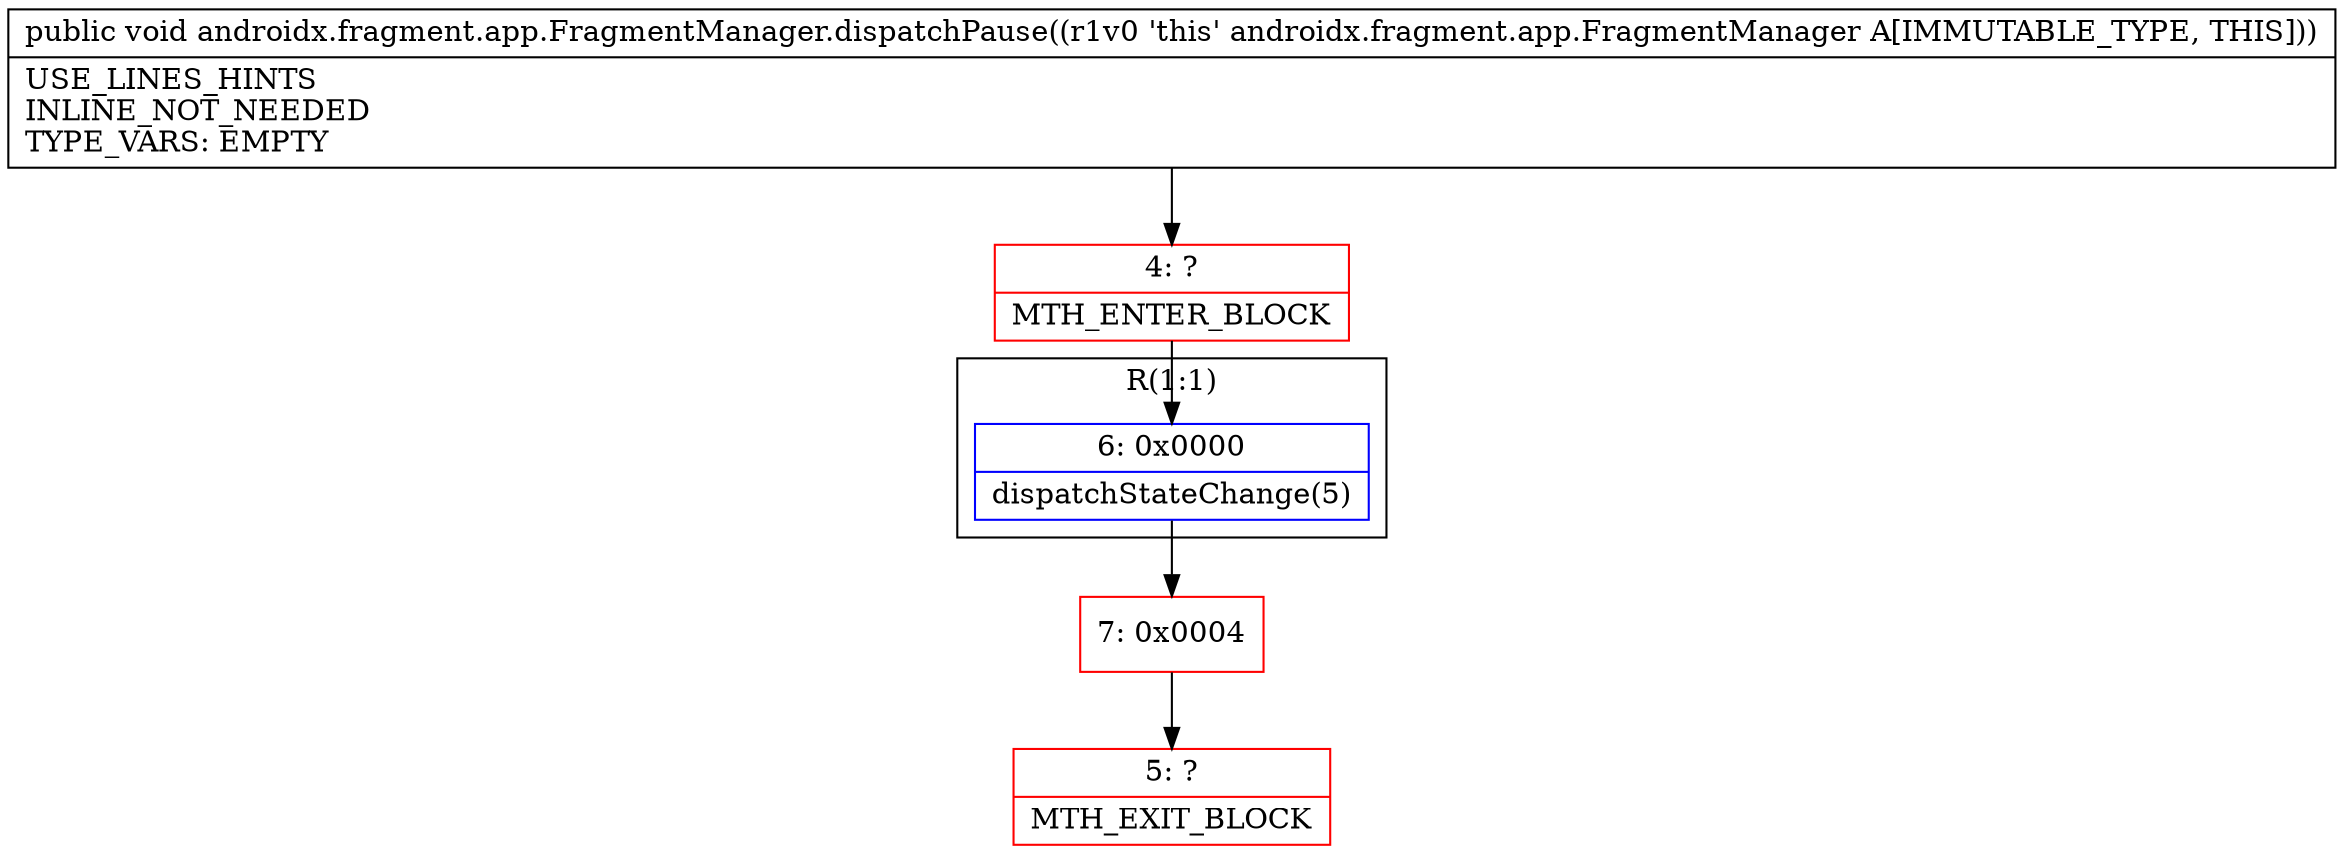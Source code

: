 digraph "CFG forandroidx.fragment.app.FragmentManager.dispatchPause()V" {
subgraph cluster_Region_647606722 {
label = "R(1:1)";
node [shape=record,color=blue];
Node_6 [shape=record,label="{6\:\ 0x0000|dispatchStateChange(5)\l}"];
}
Node_4 [shape=record,color=red,label="{4\:\ ?|MTH_ENTER_BLOCK\l}"];
Node_7 [shape=record,color=red,label="{7\:\ 0x0004}"];
Node_5 [shape=record,color=red,label="{5\:\ ?|MTH_EXIT_BLOCK\l}"];
MethodNode[shape=record,label="{public void androidx.fragment.app.FragmentManager.dispatchPause((r1v0 'this' androidx.fragment.app.FragmentManager A[IMMUTABLE_TYPE, THIS]))  | USE_LINES_HINTS\lINLINE_NOT_NEEDED\lTYPE_VARS: EMPTY\l}"];
MethodNode -> Node_4;Node_6 -> Node_7;
Node_4 -> Node_6;
Node_7 -> Node_5;
}

